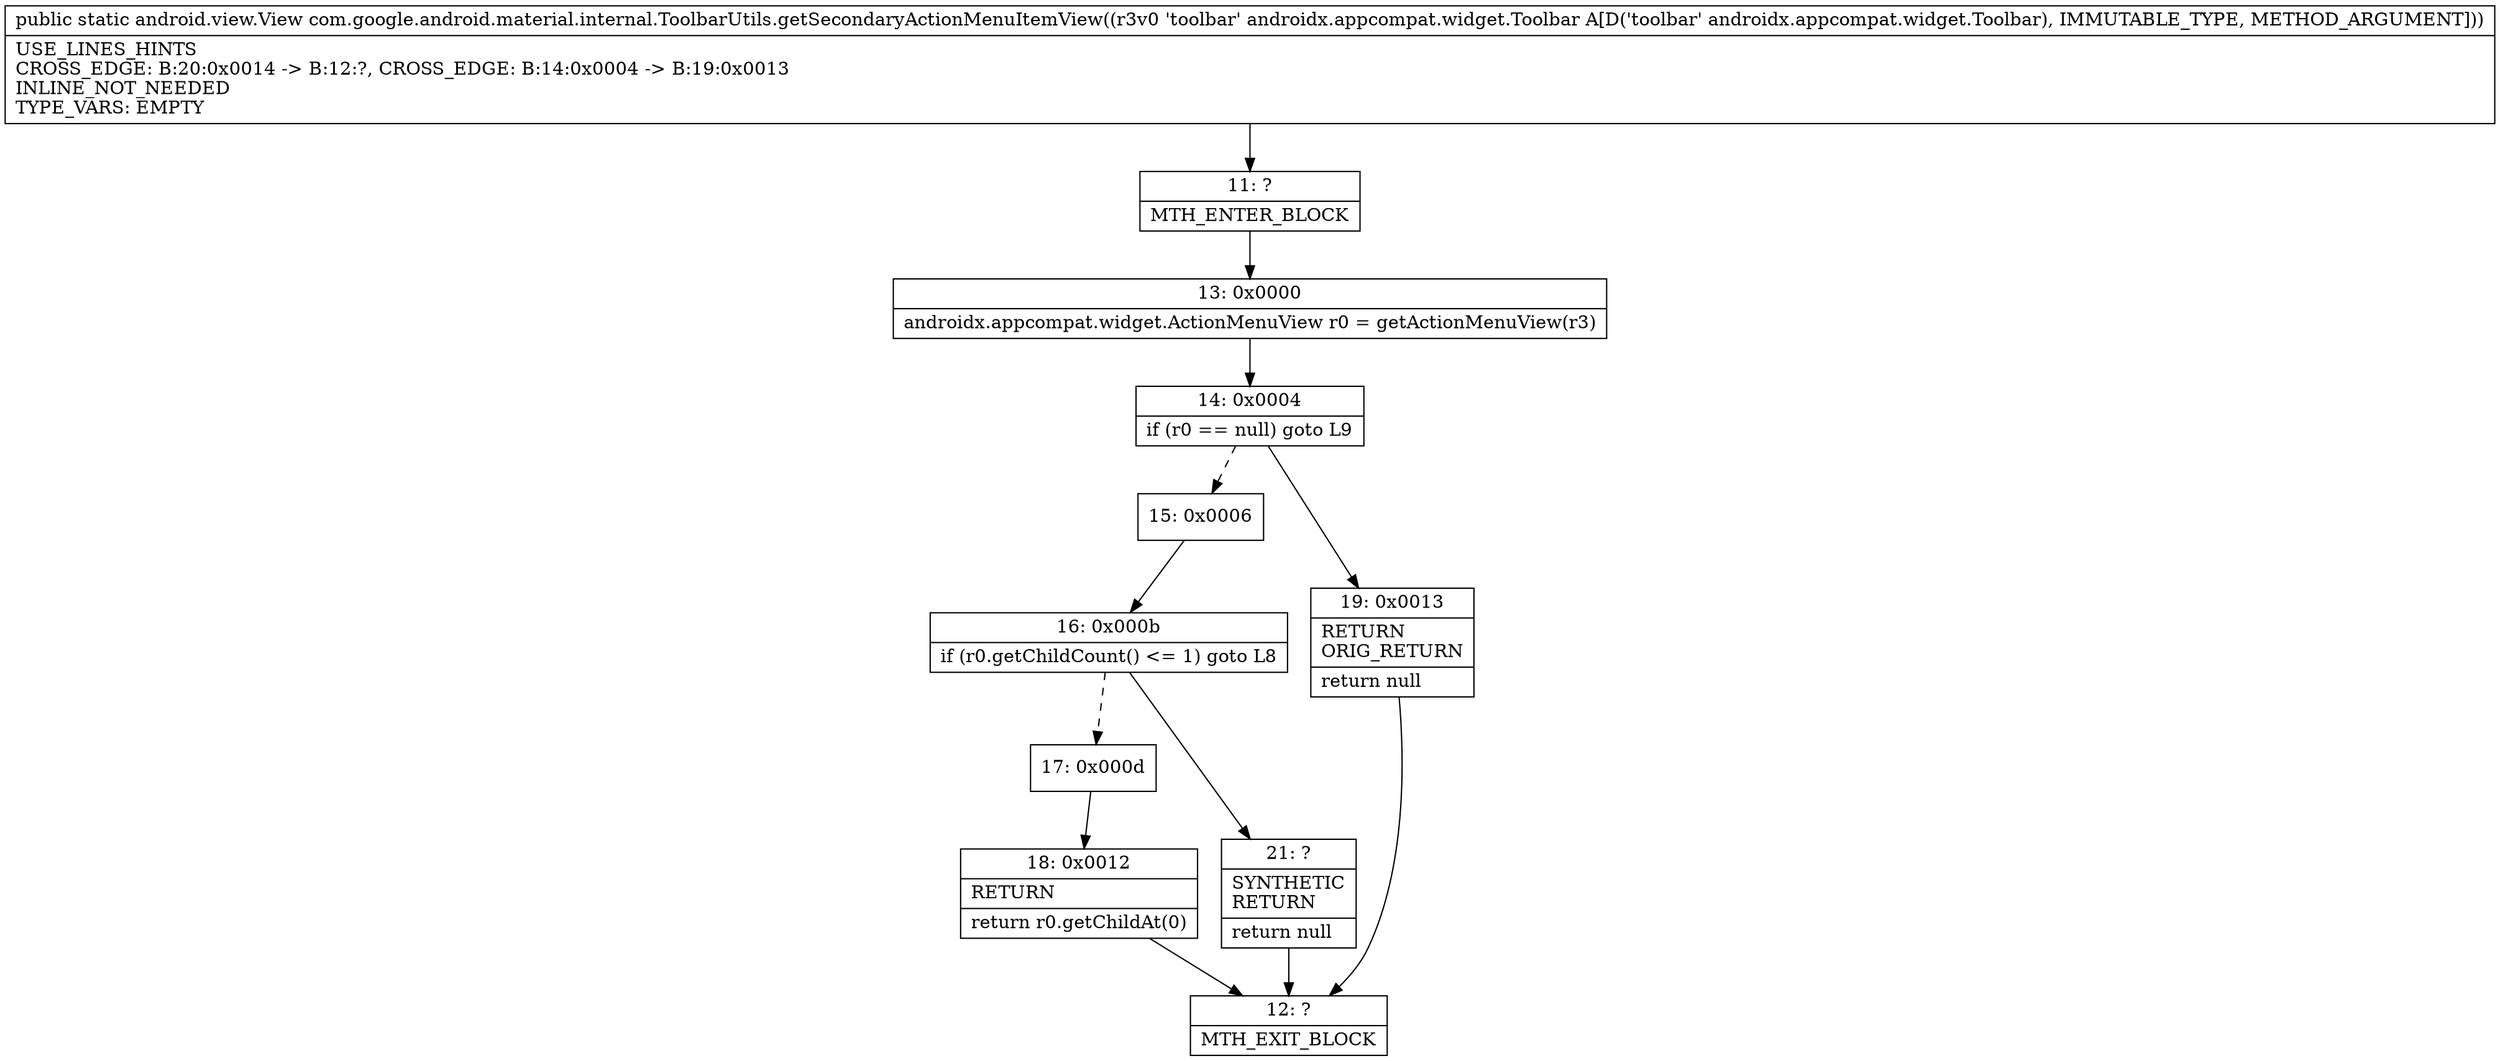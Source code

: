 digraph "CFG forcom.google.android.material.internal.ToolbarUtils.getSecondaryActionMenuItemView(Landroidx\/appcompat\/widget\/Toolbar;)Landroid\/view\/View;" {
Node_11 [shape=record,label="{11\:\ ?|MTH_ENTER_BLOCK\l}"];
Node_13 [shape=record,label="{13\:\ 0x0000|androidx.appcompat.widget.ActionMenuView r0 = getActionMenuView(r3)\l}"];
Node_14 [shape=record,label="{14\:\ 0x0004|if (r0 == null) goto L9\l}"];
Node_15 [shape=record,label="{15\:\ 0x0006}"];
Node_16 [shape=record,label="{16\:\ 0x000b|if (r0.getChildCount() \<= 1) goto L8\l}"];
Node_17 [shape=record,label="{17\:\ 0x000d}"];
Node_18 [shape=record,label="{18\:\ 0x0012|RETURN\l|return r0.getChildAt(0)\l}"];
Node_12 [shape=record,label="{12\:\ ?|MTH_EXIT_BLOCK\l}"];
Node_21 [shape=record,label="{21\:\ ?|SYNTHETIC\lRETURN\l|return null\l}"];
Node_19 [shape=record,label="{19\:\ 0x0013|RETURN\lORIG_RETURN\l|return null\l}"];
MethodNode[shape=record,label="{public static android.view.View com.google.android.material.internal.ToolbarUtils.getSecondaryActionMenuItemView((r3v0 'toolbar' androidx.appcompat.widget.Toolbar A[D('toolbar' androidx.appcompat.widget.Toolbar), IMMUTABLE_TYPE, METHOD_ARGUMENT]))  | USE_LINES_HINTS\lCROSS_EDGE: B:20:0x0014 \-\> B:12:?, CROSS_EDGE: B:14:0x0004 \-\> B:19:0x0013\lINLINE_NOT_NEEDED\lTYPE_VARS: EMPTY\l}"];
MethodNode -> Node_11;Node_11 -> Node_13;
Node_13 -> Node_14;
Node_14 -> Node_15[style=dashed];
Node_14 -> Node_19;
Node_15 -> Node_16;
Node_16 -> Node_17[style=dashed];
Node_16 -> Node_21;
Node_17 -> Node_18;
Node_18 -> Node_12;
Node_21 -> Node_12;
Node_19 -> Node_12;
}

